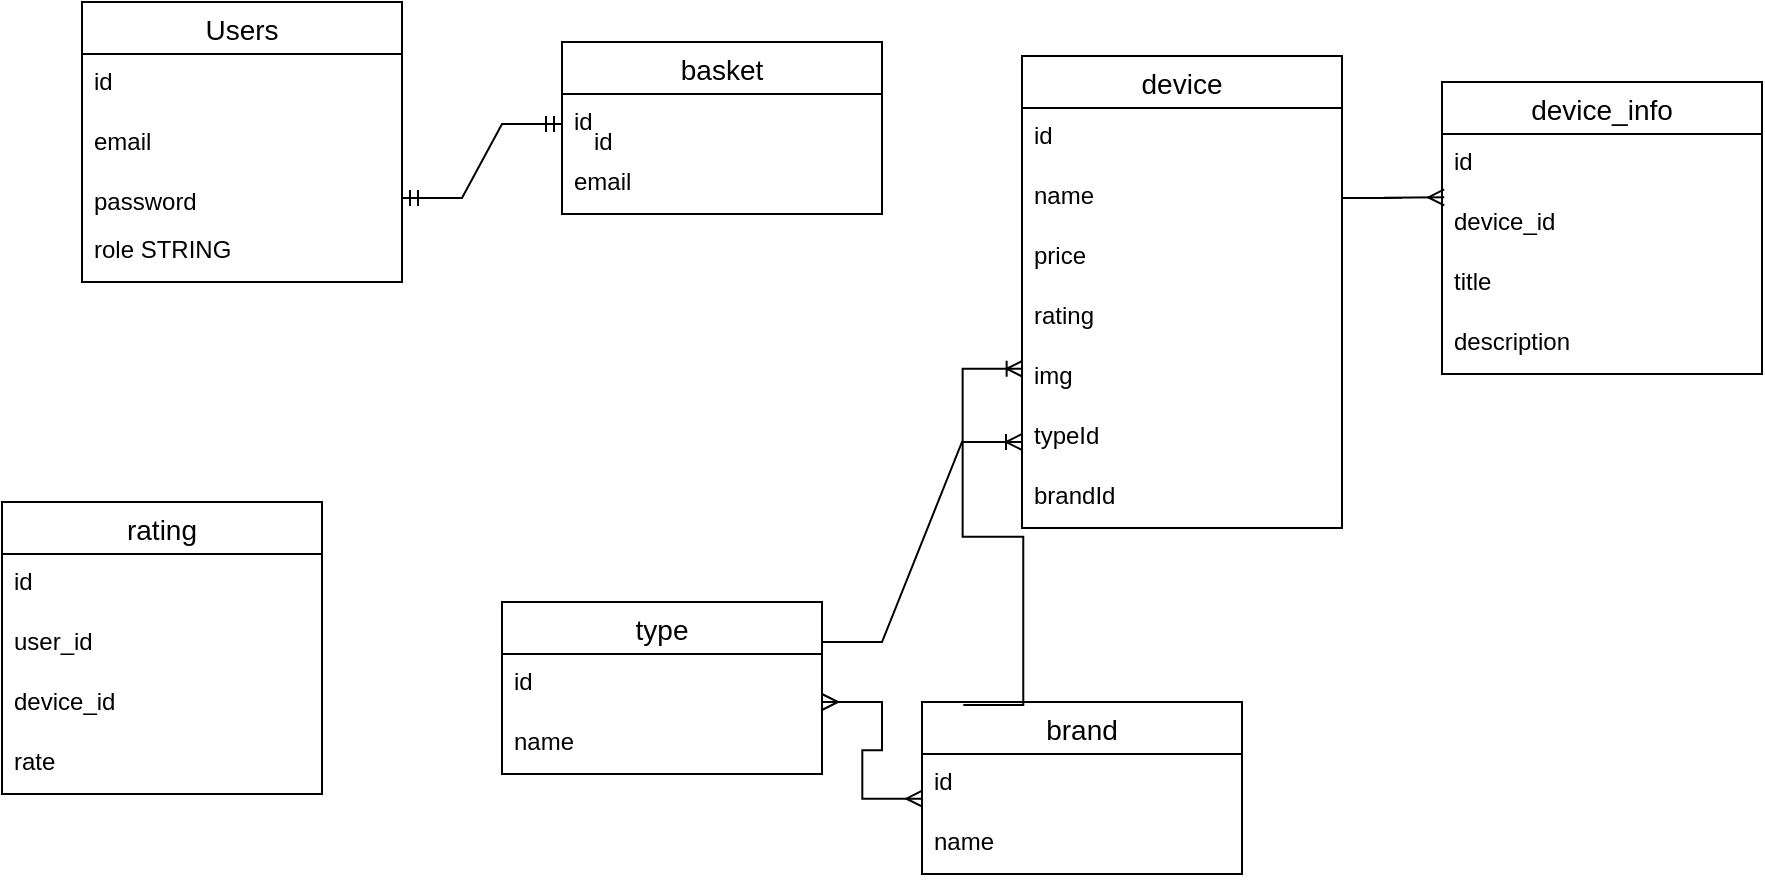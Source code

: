 <mxfile version="17.3.0" type="github"><diagram id="yPNN-WefZRtbJvz7ptVP" name="Page-1"><mxGraphModel dx="2607" dy="761" grid="1" gridSize="10" guides="1" tooltips="1" connect="1" arrows="1" fold="1" page="1" pageScale="1" pageWidth="827" pageHeight="1169" math="0" shadow="0"><root><mxCell id="0"/><mxCell id="1" parent="0"/><mxCell id="TcnEG-sIUb5oKOYzGHh2-1" value="Users" style="swimlane;fontStyle=0;childLayout=stackLayout;horizontal=1;startSize=26;horizontalStack=0;resizeParent=1;resizeParentMax=0;resizeLast=0;collapsible=1;marginBottom=0;align=center;fontSize=14;" parent="1" vertex="1"><mxGeometry x="-120" y="100" width="160" height="140" as="geometry"/></mxCell><mxCell id="TcnEG-sIUb5oKOYzGHh2-2" value="id" style="text;strokeColor=none;fillColor=none;spacingLeft=4;spacingRight=4;overflow=hidden;rotatable=0;points=[[0,0.5],[1,0.5]];portConstraint=eastwest;fontSize=12;" parent="TcnEG-sIUb5oKOYzGHh2-1" vertex="1"><mxGeometry y="26" width="160" height="30" as="geometry"/></mxCell><mxCell id="TcnEG-sIUb5oKOYzGHh2-3" value="email" style="text;strokeColor=none;fillColor=none;spacingLeft=4;spacingRight=4;overflow=hidden;rotatable=0;points=[[0,0.5],[1,0.5]];portConstraint=eastwest;fontSize=12;" parent="TcnEG-sIUb5oKOYzGHh2-1" vertex="1"><mxGeometry y="56" width="160" height="30" as="geometry"/></mxCell><mxCell id="TcnEG-sIUb5oKOYzGHh2-4" value="password" style="text;strokeColor=none;fillColor=none;spacingLeft=4;spacingRight=4;overflow=hidden;rotatable=0;points=[[0,0.5],[1,0.5]];portConstraint=eastwest;fontSize=12;" parent="TcnEG-sIUb5oKOYzGHh2-1" vertex="1"><mxGeometry y="86" width="160" height="24" as="geometry"/></mxCell><mxCell id="TcnEG-sIUb5oKOYzGHh2-5" value="role STRING" style="text;strokeColor=none;fillColor=none;spacingLeft=4;spacingRight=4;overflow=hidden;rotatable=0;points=[[0,0.5],[1,0.5]];portConstraint=eastwest;fontSize=12;" parent="TcnEG-sIUb5oKOYzGHh2-1" vertex="1"><mxGeometry y="110" width="160" height="30" as="geometry"/></mxCell><mxCell id="eYaOQGlQEYO7Y3pIbEs8-1" value="basket" style="swimlane;fontStyle=0;childLayout=stackLayout;horizontal=1;startSize=26;horizontalStack=0;resizeParent=1;resizeParentMax=0;resizeLast=0;collapsible=1;marginBottom=0;align=center;fontSize=14;" parent="1" vertex="1"><mxGeometry x="120" y="120" width="160" height="86" as="geometry"/></mxCell><mxCell id="eYaOQGlQEYO7Y3pIbEs8-2" value="id" style="text;strokeColor=none;fillColor=none;spacingLeft=4;spacingRight=4;overflow=hidden;rotatable=0;points=[[0,0.5],[1,0.5]];portConstraint=eastwest;fontSize=12;" parent="eYaOQGlQEYO7Y3pIbEs8-1" vertex="1"><mxGeometry y="26" width="160" height="30" as="geometry"/></mxCell><mxCell id="eYaOQGlQEYO7Y3pIbEs8-3" value="email" style="text;strokeColor=none;fillColor=none;spacingLeft=4;spacingRight=4;overflow=hidden;rotatable=0;points=[[0,0.5],[1,0.5]];portConstraint=eastwest;fontSize=12;" parent="eYaOQGlQEYO7Y3pIbEs8-1" vertex="1"><mxGeometry y="56" width="160" height="30" as="geometry"/></mxCell><mxCell id="eYaOQGlQEYO7Y3pIbEs8-12" value="" style="edgeStyle=entityRelationEdgeStyle;fontSize=12;html=1;endArrow=ERmandOne;startArrow=ERmandOne;rounded=0;entryX=0;entryY=0.5;entryDx=0;entryDy=0;exitX=1;exitY=0.5;exitDx=0;exitDy=0;" parent="1" source="TcnEG-sIUb5oKOYzGHh2-4" target="eYaOQGlQEYO7Y3pIbEs8-2" edge="1"><mxGeometry width="100" height="100" relative="1" as="geometry"><mxPoint x="40" y="250" as="sourcePoint"/><mxPoint x="140" y="150" as="targetPoint"/></mxGeometry></mxCell><mxCell id="eYaOQGlQEYO7Y3pIbEs8-13" value="id" style="text;strokeColor=none;fillColor=none;spacingLeft=4;spacingRight=4;overflow=hidden;rotatable=0;points=[[0,0.5],[1,0.5]];portConstraint=eastwest;fontSize=12;" parent="1" vertex="1"><mxGeometry x="130" y="156" width="160" height="30" as="geometry"/></mxCell><mxCell id="eYaOQGlQEYO7Y3pIbEs8-14" value="device" style="swimlane;fontStyle=0;childLayout=stackLayout;horizontal=1;startSize=26;horizontalStack=0;resizeParent=1;resizeParentMax=0;resizeLast=0;collapsible=1;marginBottom=0;align=center;fontSize=14;" parent="1" vertex="1"><mxGeometry x="350" y="127" width="160" height="236" as="geometry"/></mxCell><mxCell id="eYaOQGlQEYO7Y3pIbEs8-15" value="id" style="text;strokeColor=none;fillColor=none;spacingLeft=4;spacingRight=4;overflow=hidden;rotatable=0;points=[[0,0.5],[1,0.5]];portConstraint=eastwest;fontSize=12;" parent="eYaOQGlQEYO7Y3pIbEs8-14" vertex="1"><mxGeometry y="26" width="160" height="30" as="geometry"/></mxCell><mxCell id="eYaOQGlQEYO7Y3pIbEs8-16" value="name" style="text;strokeColor=none;fillColor=none;spacingLeft=4;spacingRight=4;overflow=hidden;rotatable=0;points=[[0,0.5],[1,0.5]];portConstraint=eastwest;fontSize=12;" parent="eYaOQGlQEYO7Y3pIbEs8-14" vertex="1"><mxGeometry y="56" width="160" height="30" as="geometry"/></mxCell><mxCell id="eYaOQGlQEYO7Y3pIbEs8-17" value="price" style="text;strokeColor=none;fillColor=none;spacingLeft=4;spacingRight=4;overflow=hidden;rotatable=0;points=[[0,0.5],[1,0.5]];portConstraint=eastwest;fontSize=12;" parent="eYaOQGlQEYO7Y3pIbEs8-14" vertex="1"><mxGeometry y="86" width="160" height="30" as="geometry"/></mxCell><mxCell id="eYaOQGlQEYO7Y3pIbEs8-18" value="rating" style="text;strokeColor=none;fillColor=none;spacingLeft=4;spacingRight=4;overflow=hidden;rotatable=0;points=[[0,0.5],[1,0.5]];portConstraint=eastwest;fontSize=12;" parent="eYaOQGlQEYO7Y3pIbEs8-14" vertex="1"><mxGeometry y="116" width="160" height="30" as="geometry"/></mxCell><mxCell id="eYaOQGlQEYO7Y3pIbEs8-19" value="img" style="text;strokeColor=none;fillColor=none;spacingLeft=4;spacingRight=4;overflow=hidden;rotatable=0;points=[[0,0.5],[1,0.5]];portConstraint=eastwest;fontSize=12;" parent="eYaOQGlQEYO7Y3pIbEs8-14" vertex="1"><mxGeometry y="146" width="160" height="30" as="geometry"/></mxCell><mxCell id="eYaOQGlQEYO7Y3pIbEs8-20" value="typeId" style="text;strokeColor=none;fillColor=none;spacingLeft=4;spacingRight=4;overflow=hidden;rotatable=0;points=[[0,0.5],[1,0.5]];portConstraint=eastwest;fontSize=12;" parent="eYaOQGlQEYO7Y3pIbEs8-14" vertex="1"><mxGeometry y="176" width="160" height="30" as="geometry"/></mxCell><mxCell id="eYaOQGlQEYO7Y3pIbEs8-22" value="brandId" style="text;strokeColor=none;fillColor=none;spacingLeft=4;spacingRight=4;overflow=hidden;rotatable=0;points=[[0,0.5],[1,0.5]];portConstraint=eastwest;fontSize=12;" parent="eYaOQGlQEYO7Y3pIbEs8-14" vertex="1"><mxGeometry y="206" width="160" height="30" as="geometry"/></mxCell><mxCell id="eYaOQGlQEYO7Y3pIbEs8-23" value="type" style="swimlane;fontStyle=0;childLayout=stackLayout;horizontal=1;startSize=26;horizontalStack=0;resizeParent=1;resizeParentMax=0;resizeLast=0;collapsible=1;marginBottom=0;align=center;fontSize=14;" parent="1" vertex="1"><mxGeometry x="90" y="400" width="160" height="86" as="geometry"/></mxCell><mxCell id="eYaOQGlQEYO7Y3pIbEs8-24" value="id" style="text;strokeColor=none;fillColor=none;spacingLeft=4;spacingRight=4;overflow=hidden;rotatable=0;points=[[0,0.5],[1,0.5]];portConstraint=eastwest;fontSize=12;" parent="eYaOQGlQEYO7Y3pIbEs8-23" vertex="1"><mxGeometry y="26" width="160" height="30" as="geometry"/></mxCell><mxCell id="eYaOQGlQEYO7Y3pIbEs8-25" value="name" style="text;strokeColor=none;fillColor=none;spacingLeft=4;spacingRight=4;overflow=hidden;rotatable=0;points=[[0,0.5],[1,0.5]];portConstraint=eastwest;fontSize=12;" parent="eYaOQGlQEYO7Y3pIbEs8-23" vertex="1"><mxGeometry y="56" width="160" height="30" as="geometry"/></mxCell><mxCell id="eYaOQGlQEYO7Y3pIbEs8-26" value="brand" style="swimlane;fontStyle=0;childLayout=stackLayout;horizontal=1;startSize=26;horizontalStack=0;resizeParent=1;resizeParentMax=0;resizeLast=0;collapsible=1;marginBottom=0;align=center;fontSize=14;" parent="1" vertex="1"><mxGeometry x="300" y="450" width="160" height="86" as="geometry"/></mxCell><mxCell id="eYaOQGlQEYO7Y3pIbEs8-27" value="id" style="text;strokeColor=none;fillColor=none;spacingLeft=4;spacingRight=4;overflow=hidden;rotatable=0;points=[[0,0.5],[1,0.5]];portConstraint=eastwest;fontSize=12;" parent="eYaOQGlQEYO7Y3pIbEs8-26" vertex="1"><mxGeometry y="26" width="160" height="30" as="geometry"/></mxCell><mxCell id="eYaOQGlQEYO7Y3pIbEs8-28" value="name" style="text;strokeColor=none;fillColor=none;spacingLeft=4;spacingRight=4;overflow=hidden;rotatable=0;points=[[0,0.5],[1,0.5]];portConstraint=eastwest;fontSize=12;" parent="eYaOQGlQEYO7Y3pIbEs8-26" vertex="1"><mxGeometry y="56" width="160" height="30" as="geometry"/></mxCell><mxCell id="eYaOQGlQEYO7Y3pIbEs8-29" value="" style="edgeStyle=entityRelationEdgeStyle;fontSize=12;html=1;endArrow=ERmany;startArrow=ERmany;rounded=0;entryX=0.001;entryY=0.744;entryDx=0;entryDy=0;entryPerimeter=0;exitX=1;exitY=0.8;exitDx=0;exitDy=0;exitPerimeter=0;" parent="1" source="eYaOQGlQEYO7Y3pIbEs8-24" target="eYaOQGlQEYO7Y3pIbEs8-27" edge="1"><mxGeometry width="100" height="100" relative="1" as="geometry"><mxPoint x="260" y="530" as="sourcePoint"/><mxPoint x="360" y="430" as="targetPoint"/></mxGeometry></mxCell><mxCell id="eYaOQGlQEYO7Y3pIbEs8-30" value="" style="edgeStyle=entityRelationEdgeStyle;fontSize=12;html=1;endArrow=ERoneToMany;rounded=0;exitX=0.129;exitY=0.017;exitDx=0;exitDy=0;exitPerimeter=0;entryX=0.002;entryY=0.346;entryDx=0;entryDy=0;entryPerimeter=0;" parent="1" source="eYaOQGlQEYO7Y3pIbEs8-26" target="eYaOQGlQEYO7Y3pIbEs8-19" edge="1"><mxGeometry width="100" height="100" relative="1" as="geometry"><mxPoint x="230" y="350" as="sourcePoint"/><mxPoint x="330" y="250" as="targetPoint"/></mxGeometry></mxCell><mxCell id="eYaOQGlQEYO7Y3pIbEs8-31" value="" style="edgeStyle=entityRelationEdgeStyle;fontSize=12;html=1;endArrow=ERoneToMany;rounded=0;" parent="1" edge="1"><mxGeometry width="100" height="100" relative="1" as="geometry"><mxPoint x="250" y="420" as="sourcePoint"/><mxPoint x="350" y="320" as="targetPoint"/></mxGeometry></mxCell><mxCell id="eYaOQGlQEYO7Y3pIbEs8-32" value="device_info" style="swimlane;fontStyle=0;childLayout=stackLayout;horizontal=1;startSize=26;horizontalStack=0;resizeParent=1;resizeParentMax=0;resizeLast=0;collapsible=1;marginBottom=0;align=center;fontSize=14;" parent="1" vertex="1"><mxGeometry x="560" y="140" width="160" height="146" as="geometry"/></mxCell><mxCell id="eYaOQGlQEYO7Y3pIbEs8-33" value="id" style="text;strokeColor=none;fillColor=none;spacingLeft=4;spacingRight=4;overflow=hidden;rotatable=0;points=[[0,0.5],[1,0.5]];portConstraint=eastwest;fontSize=12;" parent="eYaOQGlQEYO7Y3pIbEs8-32" vertex="1"><mxGeometry y="26" width="160" height="30" as="geometry"/></mxCell><mxCell id="eYaOQGlQEYO7Y3pIbEs8-34" value="device_id" style="text;strokeColor=none;fillColor=none;spacingLeft=4;spacingRight=4;overflow=hidden;rotatable=0;points=[[0,0.5],[1,0.5]];portConstraint=eastwest;fontSize=12;" parent="eYaOQGlQEYO7Y3pIbEs8-32" vertex="1"><mxGeometry y="56" width="160" height="30" as="geometry"/></mxCell><mxCell id="eYaOQGlQEYO7Y3pIbEs8-36" value="title" style="text;strokeColor=none;fillColor=none;spacingLeft=4;spacingRight=4;overflow=hidden;rotatable=0;points=[[0,0.5],[1,0.5]];portConstraint=eastwest;fontSize=12;" parent="eYaOQGlQEYO7Y3pIbEs8-32" vertex="1"><mxGeometry y="86" width="160" height="30" as="geometry"/></mxCell><mxCell id="eYaOQGlQEYO7Y3pIbEs8-37" value="description" style="text;strokeColor=none;fillColor=none;spacingLeft=4;spacingRight=4;overflow=hidden;rotatable=0;points=[[0,0.5],[1,0.5]];portConstraint=eastwest;fontSize=12;" parent="eYaOQGlQEYO7Y3pIbEs8-32" vertex="1"><mxGeometry y="116" width="160" height="30" as="geometry"/></mxCell><mxCell id="eYaOQGlQEYO7Y3pIbEs8-35" value="" style="edgeStyle=entityRelationEdgeStyle;fontSize=12;html=1;endArrow=ERmany;rounded=0;exitX=1;exitY=0.5;exitDx=0;exitDy=0;entryX=0.007;entryY=0.056;entryDx=0;entryDy=0;entryPerimeter=0;" parent="1" source="eYaOQGlQEYO7Y3pIbEs8-16" target="eYaOQGlQEYO7Y3pIbEs8-34" edge="1"><mxGeometry width="100" height="100" relative="1" as="geometry"><mxPoint x="470" y="240" as="sourcePoint"/><mxPoint x="570" y="140" as="targetPoint"/></mxGeometry></mxCell><mxCell id="_WS3FqOooPQ8lWyLO4Ui-1" value="rating" style="swimlane;fontStyle=0;childLayout=stackLayout;horizontal=1;startSize=26;horizontalStack=0;resizeParent=1;resizeParentMax=0;resizeLast=0;collapsible=1;marginBottom=0;align=center;fontSize=14;" vertex="1" parent="1"><mxGeometry x="-160" y="350" width="160" height="146" as="geometry"/></mxCell><mxCell id="_WS3FqOooPQ8lWyLO4Ui-2" value="id" style="text;strokeColor=none;fillColor=none;spacingLeft=4;spacingRight=4;overflow=hidden;rotatable=0;points=[[0,0.5],[1,0.5]];portConstraint=eastwest;fontSize=12;" vertex="1" parent="_WS3FqOooPQ8lWyLO4Ui-1"><mxGeometry y="26" width="160" height="30" as="geometry"/></mxCell><mxCell id="_WS3FqOooPQ8lWyLO4Ui-3" value="user_id" style="text;strokeColor=none;fillColor=none;spacingLeft=4;spacingRight=4;overflow=hidden;rotatable=0;points=[[0,0.5],[1,0.5]];portConstraint=eastwest;fontSize=12;" vertex="1" parent="_WS3FqOooPQ8lWyLO4Ui-1"><mxGeometry y="56" width="160" height="30" as="geometry"/></mxCell><mxCell id="_WS3FqOooPQ8lWyLO4Ui-5" value="device_id&#10;&#10;" style="text;strokeColor=none;fillColor=none;spacingLeft=4;spacingRight=4;overflow=hidden;rotatable=0;points=[[0,0.5],[1,0.5]];portConstraint=eastwest;fontSize=12;" vertex="1" parent="_WS3FqOooPQ8lWyLO4Ui-1"><mxGeometry y="86" width="160" height="30" as="geometry"/></mxCell><mxCell id="_WS3FqOooPQ8lWyLO4Ui-6" value="rate" style="text;strokeColor=none;fillColor=none;spacingLeft=4;spacingRight=4;overflow=hidden;rotatable=0;points=[[0,0.5],[1,0.5]];portConstraint=eastwest;fontSize=12;" vertex="1" parent="_WS3FqOooPQ8lWyLO4Ui-1"><mxGeometry y="116" width="160" height="30" as="geometry"/></mxCell></root></mxGraphModel></diagram></mxfile>
